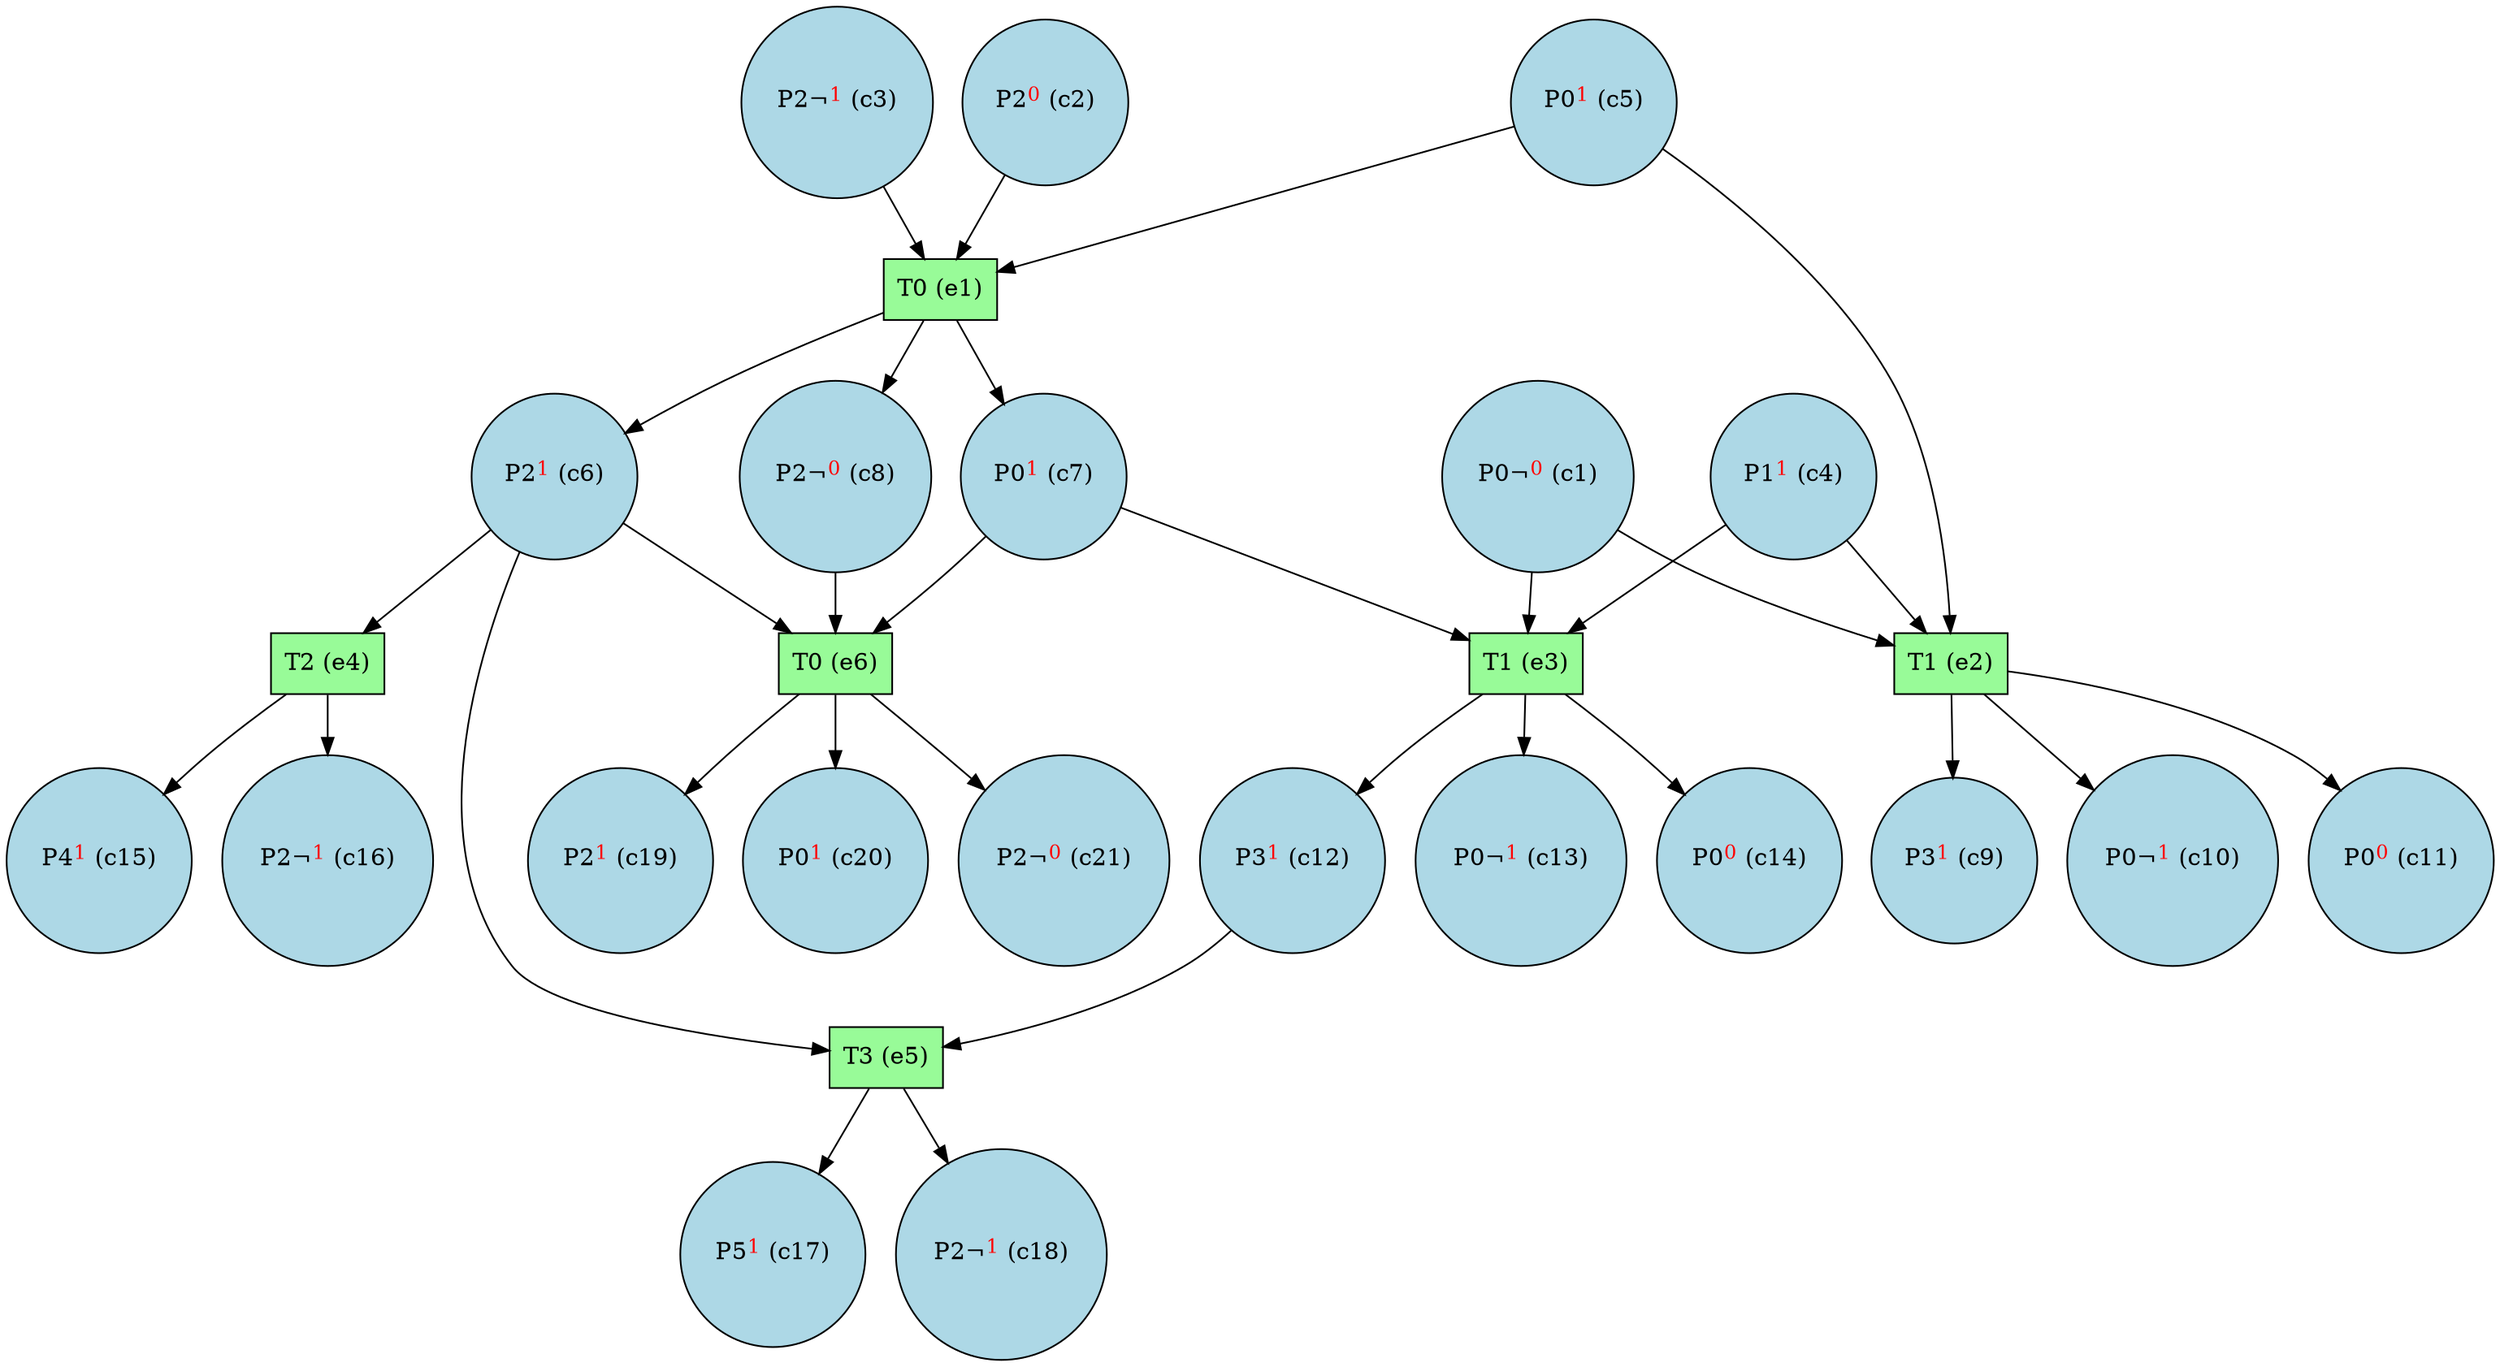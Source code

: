 digraph test {
  c1 -> e3;
  c1 -> e2;
  c2 -> e1;
  c3 -> e1;
  c4 -> e3;
  c4 -> e2;
  c5 -> e2;
  c5 -> e1;
  e1 -> c6;
  c6 -> e5;
  c6 -> e4;
  c6 -> e6;
  e1 -> c7;
  c7 -> e3;
  c7 -> e6;
  e1 -> c8;
  c8 -> e6;
  e2 -> c9;
  e2 -> c10;
  e2 -> c11;
  e3 -> c12;
  c12 -> e5;
  e3 -> c13;
  e3 -> c14;
  e4 -> c15;
  e4 -> c16;
  e5 -> c17;
  e5 -> c18;
  e6 -> c19;
  e6 -> c20;
  e6 -> c21;
  c1 [fillcolor=lightblue label= <P0¬<FONT COLOR="red"><SUP>0</SUP></FONT>&nbsp;(c1)> shape=circle style=filled];
  c2 [fillcolor=lightblue label= <P2<FONT COLOR="red"><SUP>0</SUP></FONT>&nbsp;(c2)> shape=circle style=filled];
  c3 [fillcolor=lightblue label= <P2¬<FONT COLOR="red"><SUP>1</SUP></FONT>&nbsp;(c3)> shape=circle style=filled];
  c4 [fillcolor=lightblue label= <P1<FONT COLOR="red"><SUP>1</SUP></FONT>&nbsp;(c4)> shape=circle style=filled];
  c5 [fillcolor=lightblue label= <P0<FONT COLOR="red"><SUP>1</SUP></FONT>&nbsp;(c5)> shape=circle style=filled];
  c6 [fillcolor=lightblue label= <P2<FONT COLOR="red"><SUP>1</SUP></FONT>&nbsp;(c6)> shape=circle style=filled];
  c7 [fillcolor=lightblue label= <P0<FONT COLOR="red"><SUP>1</SUP></FONT>&nbsp;(c7)> shape=circle style=filled];
  c8 [fillcolor=lightblue label= <P2¬<FONT COLOR="red"><SUP>0</SUP></FONT>&nbsp;(c8)> shape=circle style=filled];
  c9 [fillcolor=lightblue label= <P3<FONT COLOR="red"><SUP>1</SUP></FONT>&nbsp;(c9)> shape=circle style=filled];
  c10 [fillcolor=lightblue label= <P0¬<FONT COLOR="red"><SUP>1</SUP></FONT>&nbsp;(c10)> shape=circle style=filled];
  c11 [fillcolor=lightblue label= <P0<FONT COLOR="red"><SUP>0</SUP></FONT>&nbsp;(c11)> shape=circle style=filled];
  c12 [fillcolor=lightblue label= <P3<FONT COLOR="red"><SUP>1</SUP></FONT>&nbsp;(c12)> shape=circle style=filled];
  c13 [fillcolor=lightblue label= <P0¬<FONT COLOR="red"><SUP>1</SUP></FONT>&nbsp;(c13)> shape=circle style=filled];
  c14 [fillcolor=lightblue label= <P0<FONT COLOR="red"><SUP>0</SUP></FONT>&nbsp;(c14)> shape=circle style=filled];
  c15 [fillcolor=lightblue label= <P4<FONT COLOR="red"><SUP>1</SUP></FONT>&nbsp;(c15)> shape=circle style=filled];
  c16 [fillcolor=lightblue label= <P2¬<FONT COLOR="red"><SUP>1</SUP></FONT>&nbsp;(c16)> shape=circle style=filled];
  c17 [fillcolor=lightblue label= <P5<FONT COLOR="red"><SUP>1</SUP></FONT>&nbsp;(c17)> shape=circle style=filled];
  c18 [fillcolor=lightblue label= <P2¬<FONT COLOR="red"><SUP>1</SUP></FONT>&nbsp;(c18)> shape=circle style=filled];
  c19 [fillcolor=lightblue label= <P2<FONT COLOR="red"><SUP>1</SUP></FONT>&nbsp;(c19)> shape=circle style=filled];
  c20 [fillcolor=lightblue label= <P0<FONT COLOR="red"><SUP>1</SUP></FONT>&nbsp;(c20)> shape=circle style=filled];
  c21 [fillcolor=lightblue label= <P2¬<FONT COLOR="red"><SUP>0</SUP></FONT>&nbsp;(c21)> shape=circle style=filled];
  e1 [fillcolor=palegreen label="T0 (e1)" shape=box style=filled];
  e2 [fillcolor=palegreen label="T1 (e2)" shape=box style=filled];
  e3 [fillcolor=palegreen label="T1 (e3)" shape=box style=filled];
  e4 [fillcolor=palegreen label="T2 (e4)" shape=box style=filled];
  e5 [fillcolor=palegreen label="T3 (e5)" shape=box style=filled];
  e6 [fillcolor=palegreen label="T0 (e6)" shape=box style=filled];
}
